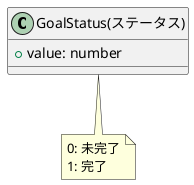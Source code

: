 @startuml GoalStatus
class "GoalStatus(ステータス)" as GoalStatus {
    + value: number
}

note bottom of GoalStatus
    0: 未完了
    1: 完了
end note

@enduml